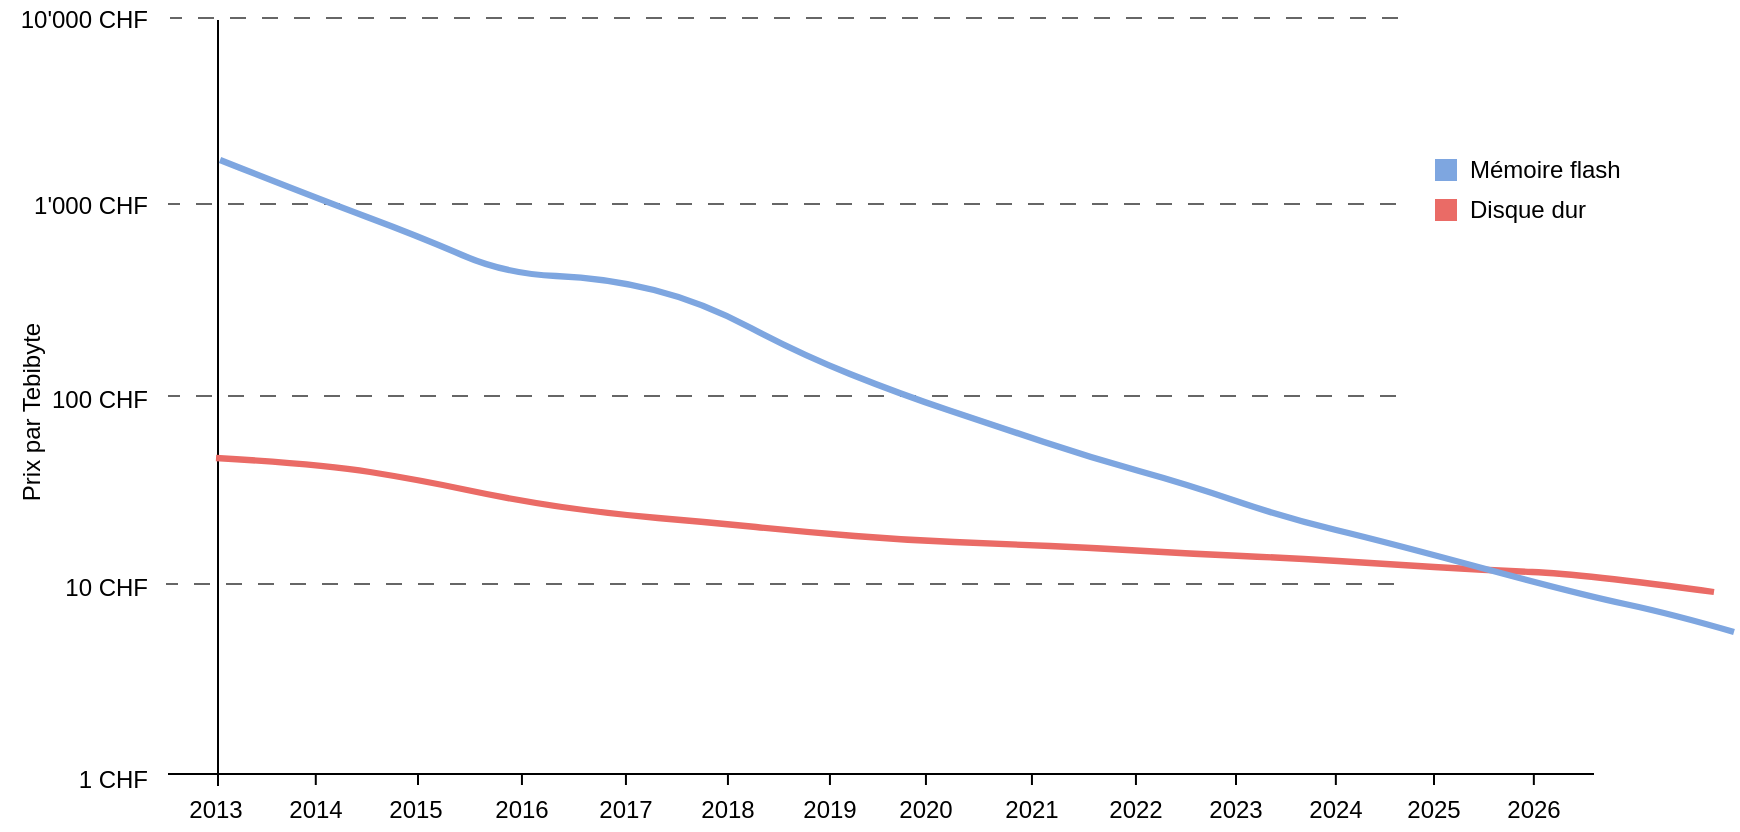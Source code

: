 <mxfile version="24.7.8">
  <diagram name="Page-1" id="6qWFiqdNJrCx799d8n2D">
    <mxGraphModel dx="1275" dy="1089" grid="1" gridSize="10" guides="1" tooltips="1" connect="1" arrows="1" fold="1" page="1" pageScale="1" pageWidth="889" pageHeight="420" math="0" shadow="0">
      <root>
        <mxCell id="0" />
        <mxCell id="1" parent="0" />
        <mxCell id="UeA101swzo6sXOOQJebK-29" value="" style="endArrow=none;html=1;rounded=0;" parent="1" edge="1">
          <mxGeometry width="50" height="50" relative="1" as="geometry">
            <mxPoint x="800" y="391" as="sourcePoint" />
            <mxPoint x="87" y="391" as="targetPoint" />
          </mxGeometry>
        </mxCell>
        <mxCell id="UeA101swzo6sXOOQJebK-48" value="" style="endArrow=none;html=1;rounded=0;dashed=1;dashPattern=8 8;strokeColor=#666666;" parent="1" edge="1">
          <mxGeometry width="50" height="50" relative="1" as="geometry">
            <mxPoint x="700" y="296" as="sourcePoint" />
            <mxPoint x="86" y="296" as="targetPoint" />
          </mxGeometry>
        </mxCell>
        <mxCell id="UeA101swzo6sXOOQJebK-49" value="" style="endArrow=none;html=1;rounded=0;dashed=1;dashPattern=8 8;strokeColor=#666666;" parent="1" edge="1">
          <mxGeometry width="50" height="50" relative="1" as="geometry">
            <mxPoint x="701" y="202" as="sourcePoint" />
            <mxPoint x="87" y="202" as="targetPoint" />
          </mxGeometry>
        </mxCell>
        <mxCell id="UeA101swzo6sXOOQJebK-50" value="" style="endArrow=none;html=1;rounded=0;dashed=1;dashPattern=8 8;strokeColor=#666666;" parent="1" edge="1">
          <mxGeometry width="50" height="50" relative="1" as="geometry">
            <mxPoint x="701" y="106" as="sourcePoint" />
            <mxPoint x="87" y="106" as="targetPoint" />
          </mxGeometry>
        </mxCell>
        <mxCell id="UeA101swzo6sXOOQJebK-51" value="" style="endArrow=none;html=1;rounded=0;dashed=1;dashPattern=8 8;strokeColor=#666666;" parent="1" edge="1">
          <mxGeometry width="50" height="50" relative="1" as="geometry">
            <mxPoint x="702" y="13" as="sourcePoint" />
            <mxPoint x="88" y="13" as="targetPoint" />
          </mxGeometry>
        </mxCell>
        <mxCell id="UeA101swzo6sXOOQJebK-13" value="" style="whiteSpace=wrap;html=1;aspect=fixed;fillColor=#7EA6E0;strokeColor=#7EA6E0;" parent="1" vertex="1">
          <mxGeometry x="721" y="84" width="10" height="10" as="geometry" />
        </mxCell>
        <mxCell id="UeA101swzo6sXOOQJebK-14" value="Mémoire flash" style="text;strokeColor=none;align=left;fillColor=none;html=1;verticalAlign=middle;whiteSpace=wrap;rounded=0;" parent="1" vertex="1">
          <mxGeometry x="736" y="74" width="120" height="30" as="geometry" />
        </mxCell>
        <mxCell id="UeA101swzo6sXOOQJebK-15" value="" style="whiteSpace=wrap;html=1;aspect=fixed;fillColor=#EA6B66;strokeColor=#EA6B66;" parent="1" vertex="1">
          <mxGeometry x="721" y="104" width="10" height="10" as="geometry" />
        </mxCell>
        <mxCell id="UeA101swzo6sXOOQJebK-16" value="Disque dur" style="text;strokeColor=none;align=left;fillColor=none;html=1;verticalAlign=middle;whiteSpace=wrap;rounded=0;" parent="1" vertex="1">
          <mxGeometry x="736" y="94" width="120" height="30" as="geometry" />
        </mxCell>
        <mxCell id="UeA101swzo6sXOOQJebK-30" value="2013" style="text;strokeColor=none;align=center;fillColor=none;html=1;verticalAlign=middle;whiteSpace=wrap;rounded=0;" parent="1" vertex="1">
          <mxGeometry x="91" y="399" width="40" height="20" as="geometry" />
        </mxCell>
        <mxCell id="UeA101swzo6sXOOQJebK-31" value="2014" style="text;strokeColor=none;align=center;fillColor=none;html=1;verticalAlign=middle;whiteSpace=wrap;rounded=0;" parent="1" vertex="1">
          <mxGeometry x="141" y="399" width="40" height="20" as="geometry" />
        </mxCell>
        <mxCell id="UeA101swzo6sXOOQJebK-32" value="2015" style="text;strokeColor=none;align=center;fillColor=none;html=1;verticalAlign=middle;whiteSpace=wrap;rounded=0;" parent="1" vertex="1">
          <mxGeometry x="191" y="399" width="40" height="20" as="geometry" />
        </mxCell>
        <mxCell id="UeA101swzo6sXOOQJebK-33" value="2016" style="text;strokeColor=none;align=center;fillColor=none;html=1;verticalAlign=middle;whiteSpace=wrap;rounded=0;" parent="1" vertex="1">
          <mxGeometry x="244" y="399" width="40" height="20" as="geometry" />
        </mxCell>
        <mxCell id="UeA101swzo6sXOOQJebK-34" value="2017" style="text;strokeColor=none;align=center;fillColor=none;html=1;verticalAlign=middle;whiteSpace=wrap;rounded=0;" parent="1" vertex="1">
          <mxGeometry x="296" y="399" width="40" height="20" as="geometry" />
        </mxCell>
        <mxCell id="UeA101swzo6sXOOQJebK-35" value="2018" style="text;strokeColor=none;align=center;fillColor=none;html=1;verticalAlign=middle;whiteSpace=wrap;rounded=0;" parent="1" vertex="1">
          <mxGeometry x="347" y="399" width="40" height="20" as="geometry" />
        </mxCell>
        <mxCell id="UeA101swzo6sXOOQJebK-36" value="2019" style="text;strokeColor=none;align=center;fillColor=none;html=1;verticalAlign=middle;whiteSpace=wrap;rounded=0;" parent="1" vertex="1">
          <mxGeometry x="398" y="399" width="40" height="20" as="geometry" />
        </mxCell>
        <mxCell id="UeA101swzo6sXOOQJebK-37" value="2020" style="text;strokeColor=none;align=center;fillColor=none;html=1;verticalAlign=middle;whiteSpace=wrap;rounded=0;" parent="1" vertex="1">
          <mxGeometry x="446" y="399" width="40" height="20" as="geometry" />
        </mxCell>
        <mxCell id="UeA101swzo6sXOOQJebK-38" value="2021" style="text;strokeColor=none;align=center;fillColor=none;html=1;verticalAlign=middle;whiteSpace=wrap;rounded=0;" parent="1" vertex="1">
          <mxGeometry x="499" y="399" width="40" height="20" as="geometry" />
        </mxCell>
        <mxCell id="UeA101swzo6sXOOQJebK-39" value="2022" style="text;strokeColor=none;align=center;fillColor=none;html=1;verticalAlign=middle;whiteSpace=wrap;rounded=0;" parent="1" vertex="1">
          <mxGeometry x="551" y="399" width="40" height="20" as="geometry" />
        </mxCell>
        <mxCell id="UeA101swzo6sXOOQJebK-40" value="2023" style="text;strokeColor=none;align=center;fillColor=none;html=1;verticalAlign=middle;whiteSpace=wrap;rounded=0;" parent="1" vertex="1">
          <mxGeometry x="601" y="399" width="40" height="20" as="geometry" />
        </mxCell>
        <mxCell id="UeA101swzo6sXOOQJebK-41" value="2024" style="text;strokeColor=none;align=center;fillColor=none;html=1;verticalAlign=middle;whiteSpace=wrap;rounded=0;" parent="1" vertex="1">
          <mxGeometry x="651" y="399" width="40" height="20" as="geometry" />
        </mxCell>
        <mxCell id="UeA101swzo6sXOOQJebK-42" value="1 CHF" style="text;strokeColor=none;align=right;fillColor=none;html=1;verticalAlign=middle;whiteSpace=wrap;rounded=0;" parent="1" vertex="1">
          <mxGeometry x="39" y="384" width="40" height="20" as="geometry" />
        </mxCell>
        <mxCell id="UeA101swzo6sXOOQJebK-43" value="10 CHF" style="text;strokeColor=none;align=right;fillColor=none;html=1;verticalAlign=middle;whiteSpace=wrap;rounded=0;" parent="1" vertex="1">
          <mxGeometry x="20" y="288" width="59" height="20" as="geometry" />
        </mxCell>
        <mxCell id="UeA101swzo6sXOOQJebK-44" value="100 CHF" style="text;strokeColor=none;align=right;fillColor=none;html=1;verticalAlign=middle;whiteSpace=wrap;rounded=0;" parent="1" vertex="1">
          <mxGeometry x="20" y="194" width="59" height="20" as="geometry" />
        </mxCell>
        <mxCell id="UeA101swzo6sXOOQJebK-45" value="1&#39;000 CHF" style="text;strokeColor=none;align=right;fillColor=none;html=1;verticalAlign=middle;whiteSpace=wrap;rounded=0;" parent="1" vertex="1">
          <mxGeometry x="10" y="97" width="69" height="20" as="geometry" />
        </mxCell>
        <mxCell id="UeA101swzo6sXOOQJebK-46" value="10&#39;000 CHF" style="text;strokeColor=none;align=right;fillColor=none;html=1;verticalAlign=middle;whiteSpace=wrap;rounded=0;" parent="1" vertex="1">
          <mxGeometry x="10" y="4" width="69" height="20" as="geometry" />
        </mxCell>
        <mxCell id="UeA101swzo6sXOOQJebK-52" value="" style="endArrow=none;html=1;rounded=0;" parent="1" edge="1">
          <mxGeometry width="50" height="50" relative="1" as="geometry">
            <mxPoint x="112" y="397" as="sourcePoint" />
            <mxPoint x="112" y="14" as="targetPoint" />
          </mxGeometry>
        </mxCell>
        <mxCell id="UeA101swzo6sXOOQJebK-53" value="" style="endArrow=none;html=1;rounded=0;" parent="1" edge="1">
          <mxGeometry width="50" height="50" relative="1" as="geometry">
            <mxPoint x="160.89" y="396.5" as="sourcePoint" />
            <mxPoint x="160.89" y="391.5" as="targetPoint" />
          </mxGeometry>
        </mxCell>
        <mxCell id="UeA101swzo6sXOOQJebK-54" value="" style="endArrow=none;html=1;rounded=0;" parent="1" edge="1">
          <mxGeometry width="50" height="50" relative="1" as="geometry">
            <mxPoint x="212" y="396.5" as="sourcePoint" />
            <mxPoint x="212" y="391.5" as="targetPoint" />
          </mxGeometry>
        </mxCell>
        <mxCell id="UeA101swzo6sXOOQJebK-55" value="" style="endArrow=none;html=1;rounded=0;editable=0;" parent="1" edge="1">
          <mxGeometry width="50" height="50" relative="1" as="geometry">
            <mxPoint x="263.97" y="396.5" as="sourcePoint" />
            <mxPoint x="263.97" y="391.5" as="targetPoint" />
          </mxGeometry>
        </mxCell>
        <mxCell id="UeA101swzo6sXOOQJebK-56" value="" style="endArrow=none;html=1;rounded=0;editable=0;" parent="1" edge="1">
          <mxGeometry width="50" height="50" relative="1" as="geometry">
            <mxPoint x="315.97" y="396.5" as="sourcePoint" />
            <mxPoint x="315.97" y="391.5" as="targetPoint" />
          </mxGeometry>
        </mxCell>
        <mxCell id="UeA101swzo6sXOOQJebK-57" value="" style="endArrow=none;html=1;rounded=0;editable=0;" parent="1" edge="1">
          <mxGeometry width="50" height="50" relative="1" as="geometry">
            <mxPoint x="366.97" y="396.5" as="sourcePoint" />
            <mxPoint x="366.97" y="391.5" as="targetPoint" />
          </mxGeometry>
        </mxCell>
        <mxCell id="UeA101swzo6sXOOQJebK-58" value="" style="endArrow=none;html=1;rounded=0;editable=0;" parent="1" edge="1">
          <mxGeometry width="50" height="50" relative="1" as="geometry">
            <mxPoint x="417.97" y="396.5" as="sourcePoint" />
            <mxPoint x="417.97" y="391.5" as="targetPoint" />
          </mxGeometry>
        </mxCell>
        <mxCell id="UeA101swzo6sXOOQJebK-59" value="" style="endArrow=none;html=1;rounded=0;editable=0;" parent="1" edge="1">
          <mxGeometry width="50" height="50" relative="1" as="geometry">
            <mxPoint x="465.97" y="396.5" as="sourcePoint" />
            <mxPoint x="465.97" y="391.5" as="targetPoint" />
          </mxGeometry>
        </mxCell>
        <mxCell id="UeA101swzo6sXOOQJebK-60" value="" style="endArrow=none;html=1;rounded=0;editable=0;" parent="1" edge="1">
          <mxGeometry width="50" height="50" relative="1" as="geometry">
            <mxPoint x="518.97" y="396.5" as="sourcePoint" />
            <mxPoint x="518.97" y="391.5" as="targetPoint" />
          </mxGeometry>
        </mxCell>
        <mxCell id="UeA101swzo6sXOOQJebK-61" value="" style="endArrow=none;html=1;rounded=0;editable=0;" parent="1" edge="1">
          <mxGeometry width="50" height="50" relative="1" as="geometry">
            <mxPoint x="570.97" y="396.5" as="sourcePoint" />
            <mxPoint x="570.97" y="391.5" as="targetPoint" />
          </mxGeometry>
        </mxCell>
        <mxCell id="UeA101swzo6sXOOQJebK-62" value="" style="endArrow=none;html=1;rounded=0;editable=0;" parent="1" edge="1">
          <mxGeometry width="50" height="50" relative="1" as="geometry">
            <mxPoint x="621" y="396.5" as="sourcePoint" />
            <mxPoint x="621" y="391.5" as="targetPoint" />
          </mxGeometry>
        </mxCell>
        <mxCell id="UeA101swzo6sXOOQJebK-66" value="" style="endArrow=none;html=1;rounded=0;editable=0;" parent="1" edge="1">
          <mxGeometry width="50" height="50" relative="1" as="geometry">
            <mxPoint x="670.92" y="396.5" as="sourcePoint" />
            <mxPoint x="670.92" y="391.5" as="targetPoint" />
          </mxGeometry>
        </mxCell>
        <mxCell id="Dycy06SMQHMc8G7w8VSN-1" value="2025" style="text;strokeColor=none;align=center;fillColor=none;html=1;verticalAlign=middle;whiteSpace=wrap;rounded=0;" vertex="1" parent="1">
          <mxGeometry x="700" y="399" width="40" height="20" as="geometry" />
        </mxCell>
        <mxCell id="Dycy06SMQHMc8G7w8VSN-2" value="2026" style="text;strokeColor=none;align=center;fillColor=none;html=1;verticalAlign=middle;whiteSpace=wrap;rounded=0;" vertex="1" parent="1">
          <mxGeometry x="750" y="399" width="40" height="20" as="geometry" />
        </mxCell>
        <mxCell id="Dycy06SMQHMc8G7w8VSN-3" value="" style="endArrow=none;html=1;rounded=0;editable=0;" edge="1" parent="1">
          <mxGeometry width="50" height="50" relative="1" as="geometry">
            <mxPoint x="720" y="396.5" as="sourcePoint" />
            <mxPoint x="720" y="391.5" as="targetPoint" />
          </mxGeometry>
        </mxCell>
        <mxCell id="Dycy06SMQHMc8G7w8VSN-4" value="" style="endArrow=none;html=1;rounded=0;editable=0;" edge="1" parent="1">
          <mxGeometry width="50" height="50" relative="1" as="geometry">
            <mxPoint x="769.92" y="396.5" as="sourcePoint" />
            <mxPoint x="769.92" y="391.5" as="targetPoint" />
          </mxGeometry>
        </mxCell>
        <mxCell id="Dycy06SMQHMc8G7w8VSN-7" value="" style="endArrow=none;html=1;rounded=0;strokeColor=#EA6B66;strokeWidth=3.15;curved=1;" edge="1" parent="1">
          <mxGeometry width="50" height="50" relative="1" as="geometry">
            <mxPoint x="111" y="233" as="sourcePoint" />
            <mxPoint x="860" y="300" as="targetPoint" />
            <Array as="points">
              <mxPoint x="163" y="236" />
              <mxPoint x="213" y="244" />
              <mxPoint x="260" y="254" />
              <mxPoint x="308" y="261" />
              <mxPoint x="356" y="265" />
              <mxPoint x="406" y="270" />
              <mxPoint x="455" y="274" />
              <mxPoint x="505" y="276" />
              <mxPoint x="551" y="278" />
              <mxPoint x="600" y="281" />
              <mxPoint x="648" y="283" />
              <mxPoint x="696" y="286" />
              <mxPoint x="744" y="289" />
              <mxPoint x="794" y="291" />
            </Array>
          </mxGeometry>
        </mxCell>
        <mxCell id="Dycy06SMQHMc8G7w8VSN-8" value="" style="endArrow=none;html=1;rounded=0;curved=1;strokeColor=#7EA6E0;strokeWidth=3.15;" edge="1" parent="1">
          <mxGeometry width="50" height="50" relative="1" as="geometry">
            <mxPoint x="870" y="320" as="sourcePoint" />
            <mxPoint x="113" y="84" as="targetPoint" />
            <Array as="points">
              <mxPoint x="839" y="311" />
              <mxPoint x="792" y="301" />
              <mxPoint x="696" y="275" />
              <mxPoint x="646" y="263" />
              <mxPoint x="596" y="246" />
              <mxPoint x="549" y="233" />
              <mxPoint x="501" y="217" />
              <mxPoint x="453" y="201" />
              <mxPoint x="403" y="181" />
              <mxPoint x="354" y="155" />
              <mxPoint x="306" y="143" />
              <mxPoint x="256" y="141" />
              <mxPoint x="212" y="122" />
              <mxPoint x="161" y="103" />
            </Array>
          </mxGeometry>
        </mxCell>
        <mxCell id="Dycy06SMQHMc8G7w8VSN-10" value="Prix par Tebibyte" style="text;strokeColor=none;align=center;fillColor=none;html=1;verticalAlign=middle;whiteSpace=wrap;rounded=0;rotation=-90;" vertex="1" parent="1">
          <mxGeometry x="-41" y="195" width="120" height="30" as="geometry" />
        </mxCell>
      </root>
    </mxGraphModel>
  </diagram>
</mxfile>
